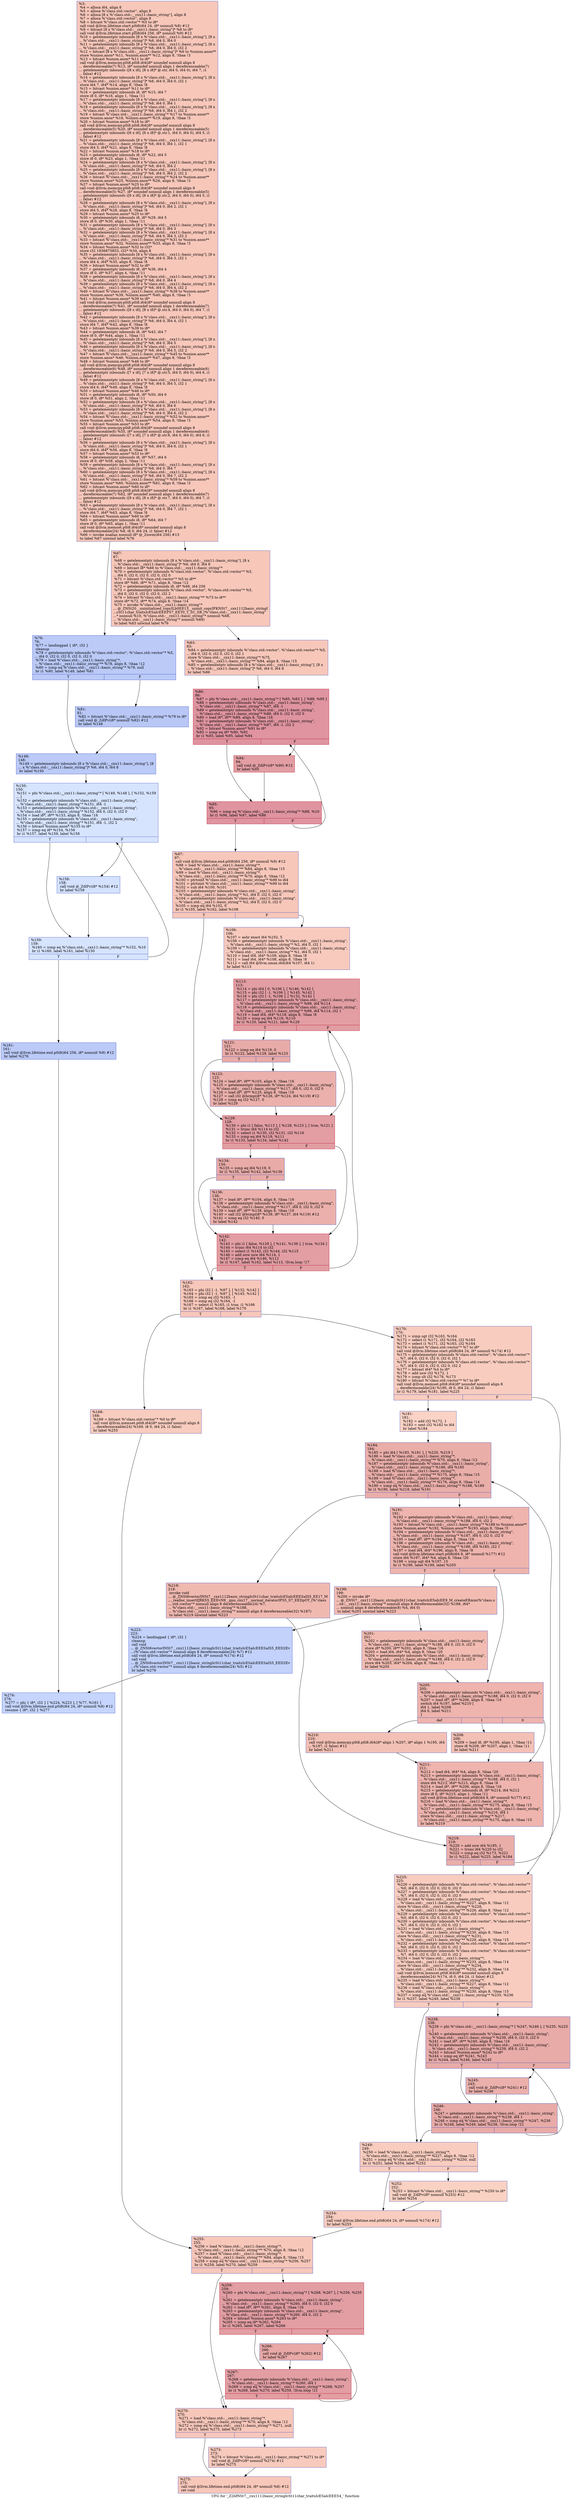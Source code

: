 digraph "CFG for '_Z2bfNSt7__cxx1112basic_stringIcSt11char_traitsIcESaIcEEES4_' function" {
	label="CFG for '_Z2bfNSt7__cxx1112basic_stringIcSt11char_traitsIcESaIcEEES4_' function";

	Node0x55a12f92f590 [shape=record,color="#3d50c3ff", style=filled, fillcolor="#ec7f6370",label="{%3:\l  %4 = alloca i64, align 8\l  %5 = alloca %\"class.std::vector\", align 8\l  %6 = alloca [8 x %\"class.std::__cxx11::basic_string\"], align 8\l  %7 = alloca %\"class.std::vector\", align 8\l  %8 = bitcast %\"class.std::vector\"* %5 to i8*\l  call void @llvm.lifetime.start.p0i8(i64 24, i8* nonnull %8) #12\l  %9 = bitcast [8 x %\"class.std::__cxx11::basic_string\"]* %6 to i8*\l  call void @llvm.lifetime.start.p0i8(i64 256, i8* nonnull %9) #12\l  %10 = getelementptr inbounds [8 x %\"class.std::__cxx11::basic_string\"], [8 x\l... %\"class.std::__cxx11::basic_string\"]* %6, i64 0, i64 0\l  %11 = getelementptr inbounds [8 x %\"class.std::__cxx11::basic_string\"], [8 x\l... %\"class.std::__cxx11::basic_string\"]* %6, i64 0, i64 0, i32 2\l  %12 = bitcast [8 x %\"class.std::__cxx11::basic_string\"]* %6 to %union.anon**\l  store %union.anon* %11, %union.anon** %12, align 8, !tbaa !3\l  %13 = bitcast %union.anon* %11 to i8*\l  call void @llvm.memcpy.p0i8.p0i8.i64(i8* noundef nonnull align 8\l... dereferenceable(7) %13, i8* noundef nonnull align 1 dereferenceable(7)\l... getelementptr inbounds ([8 x i8], [8 x i8]* @.str, i64 0, i64 0), i64 7, i1\l... false) #12\l  %14 = getelementptr inbounds [8 x %\"class.std::__cxx11::basic_string\"], [8 x\l... %\"class.std::__cxx11::basic_string\"]* %6, i64 0, i64 0, i32 1\l  store i64 7, i64* %14, align 8, !tbaa !8\l  %15 = bitcast %union.anon* %11 to i8*\l  %16 = getelementptr inbounds i8, i8* %15, i64 7\l  store i8 0, i8* %16, align 1, !tbaa !11\l  %17 = getelementptr inbounds [8 x %\"class.std::__cxx11::basic_string\"], [8 x\l... %\"class.std::__cxx11::basic_string\"]* %6, i64 0, i64 1\l  %18 = getelementptr inbounds [8 x %\"class.std::__cxx11::basic_string\"], [8 x\l... %\"class.std::__cxx11::basic_string\"]* %6, i64 0, i64 1, i32 2\l  %19 = bitcast %\"class.std::__cxx11::basic_string\"* %17 to %union.anon**\l  store %union.anon* %18, %union.anon** %19, align 8, !tbaa !3\l  %20 = bitcast %union.anon* %18 to i8*\l  call void @llvm.memcpy.p0i8.p0i8.i64(i8* noundef nonnull align 8\l... dereferenceable(5) %20, i8* noundef nonnull align 1 dereferenceable(5)\l... getelementptr inbounds ([6 x i8], [6 x i8]* @.str.1, i64 0, i64 0), i64 5, i1\l... false) #12\l  %21 = getelementptr inbounds [8 x %\"class.std::__cxx11::basic_string\"], [8 x\l... %\"class.std::__cxx11::basic_string\"]* %6, i64 0, i64 1, i32 1\l  store i64 5, i64* %21, align 8, !tbaa !8\l  %22 = bitcast %union.anon* %18 to i8*\l  %23 = getelementptr inbounds i8, i8* %22, i64 5\l  store i8 0, i8* %23, align 1, !tbaa !11\l  %24 = getelementptr inbounds [8 x %\"class.std::__cxx11::basic_string\"], [8 x\l... %\"class.std::__cxx11::basic_string\"]* %6, i64 0, i64 2\l  %25 = getelementptr inbounds [8 x %\"class.std::__cxx11::basic_string\"], [8 x\l... %\"class.std::__cxx11::basic_string\"]* %6, i64 0, i64 2, i32 2\l  %26 = bitcast %\"class.std::__cxx11::basic_string\"* %24 to %union.anon**\l  store %union.anon* %25, %union.anon** %26, align 8, !tbaa !3\l  %27 = bitcast %union.anon* %25 to i8*\l  call void @llvm.memcpy.p0i8.p0i8.i64(i8* noundef nonnull align 8\l... dereferenceable(5) %27, i8* noundef nonnull align 1 dereferenceable(5)\l... getelementptr inbounds ([6 x i8], [6 x i8]* @.str.2, i64 0, i64 0), i64 5, i1\l... false) #12\l  %28 = getelementptr inbounds [8 x %\"class.std::__cxx11::basic_string\"], [8 x\l... %\"class.std::__cxx11::basic_string\"]* %6, i64 0, i64 2, i32 1\l  store i64 5, i64* %28, align 8, !tbaa !8\l  %29 = bitcast %union.anon* %25 to i8*\l  %30 = getelementptr inbounds i8, i8* %29, i64 5\l  store i8 0, i8* %30, align 1, !tbaa !11\l  %31 = getelementptr inbounds [8 x %\"class.std::__cxx11::basic_string\"], [8 x\l... %\"class.std::__cxx11::basic_string\"]* %6, i64 0, i64 3\l  %32 = getelementptr inbounds [8 x %\"class.std::__cxx11::basic_string\"], [8 x\l... %\"class.std::__cxx11::basic_string\"]* %6, i64 0, i64 3, i32 2\l  %33 = bitcast %\"class.std::__cxx11::basic_string\"* %31 to %union.anon**\l  store %union.anon* %32, %union.anon** %33, align 8, !tbaa !3\l  %34 = bitcast %union.anon* %32 to i32*\l  store i32 1936875853, i32* %34, align 8\l  %35 = getelementptr inbounds [8 x %\"class.std::__cxx11::basic_string\"], [8 x\l... %\"class.std::__cxx11::basic_string\"]* %6, i64 0, i64 3, i32 1\l  store i64 4, i64* %35, align 8, !tbaa !8\l  %36 = bitcast %union.anon* %32 to i8*\l  %37 = getelementptr inbounds i8, i8* %36, i64 4\l  store i8 0, i8* %37, align 4, !tbaa !11\l  %38 = getelementptr inbounds [8 x %\"class.std::__cxx11::basic_string\"], [8 x\l... %\"class.std::__cxx11::basic_string\"]* %6, i64 0, i64 4\l  %39 = getelementptr inbounds [8 x %\"class.std::__cxx11::basic_string\"], [8 x\l... %\"class.std::__cxx11::basic_string\"]* %6, i64 0, i64 4, i32 2\l  %40 = bitcast %\"class.std::__cxx11::basic_string\"* %38 to %union.anon**\l  store %union.anon* %39, %union.anon** %40, align 8, !tbaa !3\l  %41 = bitcast %union.anon* %39 to i8*\l  call void @llvm.memcpy.p0i8.p0i8.i64(i8* noundef nonnull align 8\l... dereferenceable(7) %41, i8* noundef nonnull align 1 dereferenceable(7)\l... getelementptr inbounds ([8 x i8], [8 x i8]* @.str.4, i64 0, i64 0), i64 7, i1\l... false) #12\l  %42 = getelementptr inbounds [8 x %\"class.std::__cxx11::basic_string\"], [8 x\l... %\"class.std::__cxx11::basic_string\"]* %6, i64 0, i64 4, i32 1\l  store i64 7, i64* %42, align 8, !tbaa !8\l  %43 = bitcast %union.anon* %39 to i8*\l  %44 = getelementptr inbounds i8, i8* %43, i64 7\l  store i8 0, i8* %44, align 1, !tbaa !11\l  %45 = getelementptr inbounds [8 x %\"class.std::__cxx11::basic_string\"], [8 x\l... %\"class.std::__cxx11::basic_string\"]* %6, i64 0, i64 5\l  %46 = getelementptr inbounds [8 x %\"class.std::__cxx11::basic_string\"], [8 x\l... %\"class.std::__cxx11::basic_string\"]* %6, i64 0, i64 5, i32 2\l  %47 = bitcast %\"class.std::__cxx11::basic_string\"* %45 to %union.anon**\l  store %union.anon* %46, %union.anon** %47, align 8, !tbaa !3\l  %48 = bitcast %union.anon* %46 to i8*\l  call void @llvm.memcpy.p0i8.p0i8.i64(i8* noundef nonnull align 8\l... dereferenceable(6) %48, i8* noundef nonnull align 1 dereferenceable(6)\l... getelementptr inbounds ([7 x i8], [7 x i8]* @.str.5, i64 0, i64 0), i64 6, i1\l... false) #12\l  %49 = getelementptr inbounds [8 x %\"class.std::__cxx11::basic_string\"], [8 x\l... %\"class.std::__cxx11::basic_string\"]* %6, i64 0, i64 5, i32 1\l  store i64 6, i64* %49, align 8, !tbaa !8\l  %50 = bitcast %union.anon* %46 to i8*\l  %51 = getelementptr inbounds i8, i8* %50, i64 6\l  store i8 0, i8* %51, align 2, !tbaa !11\l  %52 = getelementptr inbounds [8 x %\"class.std::__cxx11::basic_string\"], [8 x\l... %\"class.std::__cxx11::basic_string\"]* %6, i64 0, i64 6\l  %53 = getelementptr inbounds [8 x %\"class.std::__cxx11::basic_string\"], [8 x\l... %\"class.std::__cxx11::basic_string\"]* %6, i64 0, i64 6, i32 2\l  %54 = bitcast %\"class.std::__cxx11::basic_string\"* %52 to %union.anon**\l  store %union.anon* %53, %union.anon** %54, align 8, !tbaa !3\l  %55 = bitcast %union.anon* %53 to i8*\l  call void @llvm.memcpy.p0i8.p0i8.i64(i8* noundef nonnull align 8\l... dereferenceable(6) %55, i8* noundef nonnull align 1 dereferenceable(6)\l... getelementptr inbounds ([7 x i8], [7 x i8]* @.str.6, i64 0, i64 0), i64 6, i1\l... false) #12\l  %56 = getelementptr inbounds [8 x %\"class.std::__cxx11::basic_string\"], [8 x\l... %\"class.std::__cxx11::basic_string\"]* %6, i64 0, i64 6, i32 1\l  store i64 6, i64* %56, align 8, !tbaa !8\l  %57 = bitcast %union.anon* %53 to i8*\l  %58 = getelementptr inbounds i8, i8* %57, i64 6\l  store i8 0, i8* %58, align 2, !tbaa !11\l  %59 = getelementptr inbounds [8 x %\"class.std::__cxx11::basic_string\"], [8 x\l... %\"class.std::__cxx11::basic_string\"]* %6, i64 0, i64 7\l  %60 = getelementptr inbounds [8 x %\"class.std::__cxx11::basic_string\"], [8 x\l... %\"class.std::__cxx11::basic_string\"]* %6, i64 0, i64 7, i32 2\l  %61 = bitcast %\"class.std::__cxx11::basic_string\"* %59 to %union.anon**\l  store %union.anon* %60, %union.anon** %61, align 8, !tbaa !3\l  %62 = bitcast %union.anon* %60 to i8*\l  call void @llvm.memcpy.p0i8.p0i8.i64(i8* noundef nonnull align 8\l... dereferenceable(7) %62, i8* noundef nonnull align 1 dereferenceable(7)\l... getelementptr inbounds ([8 x i8], [8 x i8]* @.str.7, i64 0, i64 0), i64 7, i1\l... false) #12\l  %63 = getelementptr inbounds [8 x %\"class.std::__cxx11::basic_string\"], [8 x\l... %\"class.std::__cxx11::basic_string\"]* %6, i64 0, i64 7, i32 1\l  store i64 7, i64* %63, align 8, !tbaa !8\l  %64 = bitcast %union.anon* %60 to i8*\l  %65 = getelementptr inbounds i8, i8* %64, i64 7\l  store i8 0, i8* %65, align 1, !tbaa !11\l  call void @llvm.memset.p0i8.i64(i8* noundef nonnull align 8\l... dereferenceable(24) %8, i8 0, i64 24, i1 false) #12\l  %66 = invoke noalias nonnull i8* @_Znwm(i64 256) #13\l          to label %67 unwind label %76\l}"];
	Node0x55a12f92f590 -> Node0x55a12f937770;
	Node0x55a12f92f590 -> Node0x55a12f937800;
	Node0x55a12f937770 [shape=record,color="#3d50c3ff", style=filled, fillcolor="#ec7f6370",label="{%67:\l67:                                               \l  %68 = getelementptr inbounds [8 x %\"class.std::__cxx11::basic_string\"], [8 x\l... %\"class.std::__cxx11::basic_string\"]* %6, i64 0, i64 8\l  %69 = bitcast i8* %66 to %\"class.std::__cxx11::basic_string\"*\l  %70 = getelementptr inbounds %\"class.std::vector\", %\"class.std::vector\"* %5,\l... i64 0, i32 0, i32 0, i32 0, i32 0\l  %71 = bitcast %\"class.std::vector\"* %5 to i8**\l  store i8* %66, i8** %71, align 8, !tbaa !12\l  %72 = getelementptr inbounds i8, i8* %66, i64 256\l  %73 = getelementptr inbounds %\"class.std::vector\", %\"class.std::vector\"* %5,\l... i64 0, i32 0, i32 0, i32 0, i32 2\l  %74 = bitcast %\"class.std::__cxx11::basic_string\"** %73 to i8**\l  store i8* %72, i8** %74, align 8, !tbaa !14\l  %75 = invoke %\"class.std::__cxx11::basic_string\"*\l... @_ZNSt20__uninitialized_copyILb0EE13__uninit_copyIPKNSt7__cxx1112basic_stringI\l...cSt11char_traitsIcESaIcEEEPS7_EET0_T_SC_SB_(%\"class.std::__cxx11::basic_string\"\l...* nonnull %10, %\"class.std::__cxx11::basic_string\"* nonnull %68,\l... %\"class.std::__cxx11::basic_string\"* nonnull %69)\l          to label %83 unwind label %76\l}"];
	Node0x55a12f937770 -> Node0x55a12f938400;
	Node0x55a12f937770 -> Node0x55a12f937800;
	Node0x55a12f937800 [shape=record,color="#3d50c3ff", style=filled, fillcolor="#6687ed70",label="{%76:\l76:                                               \l  %77 = landingpad \{ i8*, i32 \}\l          cleanup\l  %78 = getelementptr inbounds %\"class.std::vector\", %\"class.std::vector\"* %5,\l... i64 0, i32 0, i32 0, i32 0, i32 0\l  %79 = load %\"class.std::__cxx11::basic_string\"*,\l... %\"class.std::__cxx11::basic_string\"** %78, align 8, !tbaa !12\l  %80 = icmp eq %\"class.std::__cxx11::basic_string\"* %79, null\l  br i1 %80, label %148, label %81\l|{<s0>T|<s1>F}}"];
	Node0x55a12f937800:s0 -> Node0x55a12f938fe0;
	Node0x55a12f937800:s1 -> Node0x55a12f939030;
	Node0x55a12f939030 [shape=record,color="#3d50c3ff", style=filled, fillcolor="#5f7fe870",label="{%81:\l81:                                               \l  %82 = bitcast %\"class.std::__cxx11::basic_string\"* %79 to i8*\l  call void @_ZdlPv(i8* nonnull %82) #12\l  br label %148\l}"];
	Node0x55a12f939030 -> Node0x55a12f938fe0;
	Node0x55a12f938400 [shape=record,color="#3d50c3ff", style=filled, fillcolor="#ec7f6370",label="{%83:\l83:                                               \l  %84 = getelementptr inbounds %\"class.std::vector\", %\"class.std::vector\"* %5,\l... i64 0, i32 0, i32 0, i32 0, i32 1\l  store %\"class.std::__cxx11::basic_string\"* %75,\l... %\"class.std::__cxx11::basic_string\"** %84, align 8, !tbaa !15\l  %85 = getelementptr inbounds [8 x %\"class.std::__cxx11::basic_string\"], [8 x\l... %\"class.std::__cxx11::basic_string\"]* %6, i64 0, i64 8\l  br label %86\l}"];
	Node0x55a12f938400 -> Node0x55a12f939790;
	Node0x55a12f939790 [shape=record,color="#b70d28ff", style=filled, fillcolor="#b70d2870",label="{%86:\l86:                                               \l  %87 = phi %\"class.std::__cxx11::basic_string\"* [ %85, %83 ], [ %88, %95 ]\l  %88 = getelementptr inbounds %\"class.std::__cxx11::basic_string\",\l... %\"class.std::__cxx11::basic_string\"* %87, i64 -1\l  %89 = getelementptr inbounds %\"class.std::__cxx11::basic_string\",\l... %\"class.std::__cxx11::basic_string\"* %88, i64 0, i32 0, i32 0\l  %90 = load i8*, i8** %89, align 8, !tbaa !16\l  %91 = getelementptr inbounds %\"class.std::__cxx11::basic_string\",\l... %\"class.std::__cxx11::basic_string\"* %87, i64 -1, i32 2\l  %92 = bitcast %union.anon* %91 to i8*\l  %93 = icmp eq i8* %90, %92\l  br i1 %93, label %95, label %94\l|{<s0>T|<s1>F}}"];
	Node0x55a12f939790:s0 -> Node0x55a12f9398c0;
	Node0x55a12f939790:s1 -> Node0x55a12f939ec0;
	Node0x55a12f939ec0 [shape=record,color="#b70d28ff", style=filled, fillcolor="#be242e70",label="{%94:\l94:                                               \l  call void @_ZdlPv(i8* %90) #12\l  br label %95\l}"];
	Node0x55a12f939ec0 -> Node0x55a12f9398c0;
	Node0x55a12f9398c0 [shape=record,color="#b70d28ff", style=filled, fillcolor="#b70d2870",label="{%95:\l95:                                               \l  %96 = icmp eq %\"class.std::__cxx11::basic_string\"* %88, %10\l  br i1 %96, label %97, label %86\l|{<s0>T|<s1>F}}"];
	Node0x55a12f9398c0:s0 -> Node0x55a12f93a230;
	Node0x55a12f9398c0:s1 -> Node0x55a12f939790;
	Node0x55a12f93a230 [shape=record,color="#3d50c3ff", style=filled, fillcolor="#ec7f6370",label="{%97:\l97:                                               \l  call void @llvm.lifetime.end.p0i8(i64 256, i8* nonnull %9) #12\l  %98 = load %\"class.std::__cxx11::basic_string\"*,\l... %\"class.std::__cxx11::basic_string\"** %84, align 8, !tbaa !15\l  %99 = load %\"class.std::__cxx11::basic_string\"*,\l... %\"class.std::__cxx11::basic_string\"** %70, align 8, !tbaa !12\l  %100 = ptrtoint %\"class.std::__cxx11::basic_string\"* %98 to i64\l  %101 = ptrtoint %\"class.std::__cxx11::basic_string\"* %99 to i64\l  %102 = sub i64 %100, %101\l  %103 = getelementptr inbounds %\"class.std::__cxx11::basic_string\",\l... %\"class.std::__cxx11::basic_string\"* %1, i64 0, i32 0, i32 0\l  %104 = getelementptr inbounds %\"class.std::__cxx11::basic_string\",\l... %\"class.std::__cxx11::basic_string\"* %2, i64 0, i32 0, i32 0\l  %105 = icmp eq i64 %102, 0\l  br i1 %105, label %162, label %106\l|{<s0>T|<s1>F}}"];
	Node0x55a12f93a230:s0 -> Node0x55a12f93b050;
	Node0x55a12f93a230:s1 -> Node0x55a12f93b0a0;
	Node0x55a12f93b0a0 [shape=record,color="#3d50c3ff", style=filled, fillcolor="#ef886b70",label="{%106:\l106:                                              \l  %107 = ashr exact i64 %102, 5\l  %108 = getelementptr inbounds %\"class.std::__cxx11::basic_string\",\l... %\"class.std::__cxx11::basic_string\"* %2, i64 0, i32 1\l  %109 = getelementptr inbounds %\"class.std::__cxx11::basic_string\",\l... %\"class.std::__cxx11::basic_string\"* %1, i64 0, i32 1\l  %110 = load i64, i64* %109, align 8, !tbaa !8\l  %111 = load i64, i64* %108, align 8, !tbaa !8\l  %112 = call i64 @llvm.umax.i64(i64 %107, i64 1)\l  br label %113\l}"];
	Node0x55a12f93b0a0 -> Node0x55a12f93b6b0;
	Node0x55a12f93b6b0 [shape=record,color="#b70d28ff", style=filled, fillcolor="#be242e70",label="{%113:\l113:                                              \l  %114 = phi i64 [ 0, %106 ], [ %146, %142 ]\l  %115 = phi i32 [ -1, %106 ], [ %145, %142 ]\l  %116 = phi i32 [ -1, %106 ], [ %132, %142 ]\l  %117 = getelementptr inbounds %\"class.std::__cxx11::basic_string\",\l... %\"class.std::__cxx11::basic_string\"* %99, i64 %114\l  %118 = getelementptr inbounds %\"class.std::__cxx11::basic_string\",\l... %\"class.std::__cxx11::basic_string\"* %99, i64 %114, i32 1\l  %119 = load i64, i64* %118, align 8, !tbaa !8\l  %120 = icmp eq i64 %119, %110\l  br i1 %120, label %121, label %129\l|{<s0>T|<s1>F}}"];
	Node0x55a12f93b6b0:s0 -> Node0x55a12f93bdb0;
	Node0x55a12f93b6b0:s1 -> Node0x55a12f93be40;
	Node0x55a12f93bdb0 [shape=record,color="#3d50c3ff", style=filled, fillcolor="#cc403a70",label="{%121:\l121:                                              \l  %122 = icmp eq i64 %119, 0\l  br i1 %122, label %129, label %123\l|{<s0>T|<s1>F}}"];
	Node0x55a12f93bdb0:s0 -> Node0x55a12f93be40;
	Node0x55a12f93bdb0:s1 -> Node0x55a12f93c010;
	Node0x55a12f93c010 [shape=record,color="#3d50c3ff", style=filled, fillcolor="#d24b4070",label="{%123:\l123:                                              \l  %124 = load i8*, i8** %103, align 8, !tbaa !16\l  %125 = getelementptr inbounds %\"class.std::__cxx11::basic_string\",\l... %\"class.std::__cxx11::basic_string\"* %117, i64 0, i32 0, i32 0\l  %126 = load i8*, i8** %125, align 8, !tbaa !16\l  %127 = call i32 @bcmp(i8* %126, i8* %124, i64 %119) #12\l  %128 = icmp eq i32 %127, 0\l  br label %129\l}"];
	Node0x55a12f93c010 -> Node0x55a12f93be40;
	Node0x55a12f93be40 [shape=record,color="#b70d28ff", style=filled, fillcolor="#be242e70",label="{%129:\l129:                                              \l  %130 = phi i1 [ false, %113 ], [ %128, %123 ], [ true, %121 ]\l  %131 = trunc i64 %114 to i32\l  %132 = select i1 %130, i32 %131, i32 %116\l  %133 = icmp eq i64 %119, %111\l  br i1 %133, label %134, label %142\l|{<s0>T|<s1>F}}"];
	Node0x55a12f93be40:s0 -> Node0x55a12f93d710;
	Node0x55a12f93be40:s1 -> Node0x55a12f93b7a0;
	Node0x55a12f93d710 [shape=record,color="#3d50c3ff", style=filled, fillcolor="#cc403a70",label="{%134:\l134:                                              \l  %135 = icmp eq i64 %119, 0\l  br i1 %135, label %142, label %136\l|{<s0>T|<s1>F}}"];
	Node0x55a12f93d710:s0 -> Node0x55a12f93b7a0;
	Node0x55a12f93d710:s1 -> Node0x55a12f93d8a0;
	Node0x55a12f93d8a0 [shape=record,color="#3d50c3ff", style=filled, fillcolor="#d24b4070",label="{%136:\l136:                                              \l  %137 = load i8*, i8** %104, align 8, !tbaa !16\l  %138 = getelementptr inbounds %\"class.std::__cxx11::basic_string\",\l... %\"class.std::__cxx11::basic_string\"* %117, i64 0, i32 0, i32 0\l  %139 = load i8*, i8** %138, align 8, !tbaa !16\l  %140 = call i32 @bcmp(i8* %139, i8* %137, i64 %119) #12\l  %141 = icmp eq i32 %140, 0\l  br label %142\l}"];
	Node0x55a12f93d8a0 -> Node0x55a12f93b7a0;
	Node0x55a12f93b7a0 [shape=record,color="#b70d28ff", style=filled, fillcolor="#be242e70",label="{%142:\l142:                                              \l  %143 = phi i1 [ false, %129 ], [ %141, %136 ], [ true, %134 ]\l  %144 = trunc i64 %114 to i32\l  %145 = select i1 %143, i32 %144, i32 %115\l  %146 = add nuw nsw i64 %114, 1\l  %147 = icmp eq i64 %146, %112\l  br i1 %147, label %162, label %113, !llvm.loop !17\l|{<s0>T|<s1>F}}"];
	Node0x55a12f93b7a0:s0 -> Node0x55a12f93b050;
	Node0x55a12f93b7a0:s1 -> Node0x55a12f93b6b0;
	Node0x55a12f938fe0 [shape=record,color="#3d50c3ff", style=filled, fillcolor="#6687ed70",label="{%148:\l148:                                              \l  %149 = getelementptr inbounds [8 x %\"class.std::__cxx11::basic_string\"], [8\l... x %\"class.std::__cxx11::basic_string\"]* %6, i64 0, i64 8\l  br label %150\l}"];
	Node0x55a12f938fe0 -> Node0x55a12f93e2b0;
	Node0x55a12f93e2b0 [shape=record,color="#3d50c3ff", style=filled, fillcolor="#a5c3fe70",label="{%150:\l150:                                              \l  %151 = phi %\"class.std::__cxx11::basic_string\"* [ %149, %148 ], [ %152, %159\l... ]\l  %152 = getelementptr inbounds %\"class.std::__cxx11::basic_string\",\l... %\"class.std::__cxx11::basic_string\"* %151, i64 -1\l  %153 = getelementptr inbounds %\"class.std::__cxx11::basic_string\",\l... %\"class.std::__cxx11::basic_string\"* %152, i64 0, i32 0, i32 0\l  %154 = load i8*, i8** %153, align 8, !tbaa !16\l  %155 = getelementptr inbounds %\"class.std::__cxx11::basic_string\",\l... %\"class.std::__cxx11::basic_string\"* %151, i64 -1, i32 2\l  %156 = bitcast %union.anon* %155 to i8*\l  %157 = icmp eq i8* %154, %156\l  br i1 %157, label %159, label %158\l|{<s0>T|<s1>F}}"];
	Node0x55a12f93e2b0:s0 -> Node0x55a12f93e370;
	Node0x55a12f93e2b0:s1 -> Node0x55a12f93e820;
	Node0x55a12f93e820 [shape=record,color="#3d50c3ff", style=filled, fillcolor="#9ebeff70",label="{%158:\l158:                                              \l  call void @_ZdlPv(i8* %154) #12\l  br label %159\l}"];
	Node0x55a12f93e820 -> Node0x55a12f93e370;
	Node0x55a12f93e370 [shape=record,color="#3d50c3ff", style=filled, fillcolor="#a5c3fe70",label="{%159:\l159:                                              \l  %160 = icmp eq %\"class.std::__cxx11::basic_string\"* %152, %10\l  br i1 %160, label %161, label %150\l|{<s0>T|<s1>F}}"];
	Node0x55a12f93e370:s0 -> Node0x55a12f93eb30;
	Node0x55a12f93e370:s1 -> Node0x55a12f93e2b0;
	Node0x55a12f93eb30 [shape=record,color="#3d50c3ff", style=filled, fillcolor="#6687ed70",label="{%161:\l161:                                              \l  call void @llvm.lifetime.end.p0i8(i64 256, i8* nonnull %9) #12\l  br label %276\l}"];
	Node0x55a12f93eb30 -> Node0x55a12f93ed80;
	Node0x55a12f93b050 [shape=record,color="#3d50c3ff", style=filled, fillcolor="#ec7f6370",label="{%162:\l162:                                              \l  %163 = phi i32 [ -1, %97 ], [ %132, %142 ]\l  %164 = phi i32 [ -1, %97 ], [ %145, %142 ]\l  %165 = icmp eq i32 %163, -1\l  %166 = icmp eq i32 %164, -1\l  %167 = select i1 %165, i1 true, i1 %166\l  br i1 %167, label %168, label %170\l|{<s0>T|<s1>F}}"];
	Node0x55a12f93b050:s0 -> Node0x55a12f93f170;
	Node0x55a12f93b050:s1 -> Node0x55a12f93f1c0;
	Node0x55a12f93f170 [shape=record,color="#3d50c3ff", style=filled, fillcolor="#f08b6e70",label="{%168:\l168:                                              \l  %169 = bitcast %\"class.std::vector\"* %0 to i8*\l  call void @llvm.memset.p0i8.i64(i8* noundef nonnull align 8\l... dereferenceable(24) %169, i8 0, i64 24, i1 false)\l  br label %255\l}"];
	Node0x55a12f93f170 -> Node0x55a12f93f480;
	Node0x55a12f93f1c0 [shape=record,color="#3d50c3ff", style=filled, fillcolor="#f08b6e70",label="{%170:\l170:                                              \l  %171 = icmp sgt i32 %163, %164\l  %172 = select i1 %171, i32 %164, i32 %163\l  %173 = select i1 %171, i32 %163, i32 %164\l  %174 = bitcast %\"class.std::vector\"* %7 to i8*\l  call void @llvm.lifetime.start.p0i8(i64 24, i8* nonnull %174) #12\l  %175 = getelementptr inbounds %\"class.std::vector\", %\"class.std::vector\"*\l... %7, i64 0, i32 0, i32 0, i32 0, i32 1\l  %176 = getelementptr inbounds %\"class.std::vector\", %\"class.std::vector\"*\l... %7, i64 0, i32 0, i32 0, i32 0, i32 2\l  %177 = bitcast i64* %4 to i8*\l  %178 = add nsw i32 %172, 1\l  %179 = icmp slt i32 %178, %173\l  %180 = bitcast %\"class.std::vector\"* %7 to i8*\l  call void @llvm.memset.p0i8.i64(i8* noundef nonnull align 8\l... dereferenceable(24) %180, i8 0, i64 24, i1 false)\l  br i1 %179, label %181, label %225\l|{<s0>T|<s1>F}}"];
	Node0x55a12f93f1c0:s0 -> Node0x55a12f93fe60;
	Node0x55a12f93f1c0:s1 -> Node0x55a12f93feb0;
	Node0x55a12f93fe60 [shape=record,color="#3d50c3ff", style=filled, fillcolor="#f59c7d70",label="{%181:\l181:                                              \l  %182 = add i32 %172, 1\l  %183 = sext i32 %182 to i64\l  br label %184\l}"];
	Node0x55a12f93fe60 -> Node0x55a12f9400b0;
	Node0x55a12f9400b0 [shape=record,color="#3d50c3ff", style=filled, fillcolor="#d0473d70",label="{%184:\l184:                                              \l  %185 = phi i64 [ %183, %181 ], [ %220, %219 ]\l  %186 = load %\"class.std::__cxx11::basic_string\"*,\l... %\"class.std::__cxx11::basic_string\"** %70, align 8, !tbaa !12\l  %187 = getelementptr inbounds %\"class.std::__cxx11::basic_string\",\l... %\"class.std::__cxx11::basic_string\"* %186, i64 %185\l  %188 = load %\"class.std::__cxx11::basic_string\"*,\l... %\"class.std::__cxx11::basic_string\"** %175, align 8, !tbaa !15\l  %189 = load %\"class.std::__cxx11::basic_string\"*,\l... %\"class.std::__cxx11::basic_string\"** %176, align 8, !tbaa !14\l  %190 = icmp eq %\"class.std::__cxx11::basic_string\"* %188, %189\l  br i1 %190, label %218, label %191\l|{<s0>T|<s1>F}}"];
	Node0x55a12f9400b0:s0 -> Node0x55a12f940b00;
	Node0x55a12f9400b0:s1 -> Node0x55a12f940b50;
	Node0x55a12f940b50 [shape=record,color="#3d50c3ff", style=filled, fillcolor="#d8564670",label="{%191:\l191:                                              \l  %192 = getelementptr inbounds %\"class.std::__cxx11::basic_string\",\l... %\"class.std::__cxx11::basic_string\"* %188, i64 0, i32 2\l  %193 = bitcast %\"class.std::__cxx11::basic_string\"* %188 to %union.anon**\l  store %union.anon* %192, %union.anon** %193, align 8, !tbaa !3\l  %194 = getelementptr inbounds %\"class.std::__cxx11::basic_string\",\l... %\"class.std::__cxx11::basic_string\"* %187, i64 0, i32 0, i32 0\l  %195 = load i8*, i8** %194, align 8, !tbaa !16\l  %196 = getelementptr inbounds %\"class.std::__cxx11::basic_string\",\l... %\"class.std::__cxx11::basic_string\"* %186, i64 %185, i32 1\l  %197 = load i64, i64* %196, align 8, !tbaa !8\l  call void @llvm.lifetime.start.p0i8(i64 8, i8* nonnull %177) #12\l  store i64 %197, i64* %4, align 8, !tbaa !20\l  %198 = icmp ugt i64 %197, 15\l  br i1 %198, label %199, label %205\l|{<s0>T|<s1>F}}"];
	Node0x55a12f940b50:s0 -> Node0x55a12f9413e0;
	Node0x55a12f940b50:s1 -> Node0x55a12f941470;
	Node0x55a12f9413e0 [shape=record,color="#3d50c3ff", style=filled, fillcolor="#e1675170",label="{%199:\l199:                                              \l  %200 = invoke i8*\l... @_ZNSt7__cxx1112basic_stringIcSt11char_traitsIcESaIcEE9_M_createERmm(%\"class.s\l...td::__cxx11::basic_string\"* nonnull align 8 dereferenceable(32) %188, i64*\l... nonnull align 8 dereferenceable(8) %4, i64 0)\l          to label %201 unwind label %223\l}"];
	Node0x55a12f9413e0 -> Node0x55a12f9416a0;
	Node0x55a12f9413e0 -> Node0x55a12f9416f0;
	Node0x55a12f9416a0 [shape=record,color="#3d50c3ff", style=filled, fillcolor="#e1675170",label="{%201:\l201:                                              \l  %202 = getelementptr inbounds %\"class.std::__cxx11::basic_string\",\l... %\"class.std::__cxx11::basic_string\"* %188, i64 0, i32 0, i32 0\l  store i8* %200, i8** %202, align 8, !tbaa !16\l  %203 = load i64, i64* %4, align 8, !tbaa !20\l  %204 = getelementptr inbounds %\"class.std::__cxx11::basic_string\",\l... %\"class.std::__cxx11::basic_string\"* %188, i64 0, i32 2, i32 0\l  store i64 %203, i64* %204, align 8, !tbaa !11\l  br label %205\l}"];
	Node0x55a12f9416a0 -> Node0x55a12f941470;
	Node0x55a12f941470 [shape=record,color="#3d50c3ff", style=filled, fillcolor="#d8564670",label="{%205:\l205:                                              \l  %206 = getelementptr inbounds %\"class.std::__cxx11::basic_string\",\l... %\"class.std::__cxx11::basic_string\"* %188, i64 0, i32 0, i32 0\l  %207 = load i8*, i8** %206, align 8, !tbaa !16\l  switch i64 %197, label %210 [\l    i64 1, label %208\l    i64 0, label %211\l  ]\l|{<s0>def|<s1>1|<s2>0}}"];
	Node0x55a12f941470:s0 -> Node0x55a12f9415b0;
	Node0x55a12f941470:s1 -> Node0x55a12f931ab0;
	Node0x55a12f941470:s2 -> Node0x55a12f942fd0;
	Node0x55a12f931ab0 [shape=record,color="#3d50c3ff", style=filled, fillcolor="#e5705870",label="{%208:\l208:                                              \l  %209 = load i8, i8* %195, align 1, !tbaa !11\l  store i8 %209, i8* %207, align 1, !tbaa !11\l  br label %211\l}"];
	Node0x55a12f931ab0 -> Node0x55a12f942fd0;
	Node0x55a12f9415b0 [shape=record,color="#3d50c3ff", style=filled, fillcolor="#e5705870",label="{%210:\l210:                                              \l  call void @llvm.memcpy.p0i8.p0i8.i64(i8* align 1 %207, i8* align 1 %195, i64\l... %197, i1 false) #12\l  br label %211\l}"];
	Node0x55a12f9415b0 -> Node0x55a12f942fd0;
	Node0x55a12f942fd0 [shape=record,color="#3d50c3ff", style=filled, fillcolor="#d8564670",label="{%211:\l211:                                              \l  %212 = load i64, i64* %4, align 8, !tbaa !20\l  %213 = getelementptr inbounds %\"class.std::__cxx11::basic_string\",\l... %\"class.std::__cxx11::basic_string\"* %188, i64 0, i32 1\l  store i64 %212, i64* %213, align 8, !tbaa !8\l  %214 = load i8*, i8** %206, align 8, !tbaa !16\l  %215 = getelementptr inbounds i8, i8* %214, i64 %212\l  store i8 0, i8* %215, align 1, !tbaa !11\l  call void @llvm.lifetime.end.p0i8(i64 8, i8* nonnull %177) #12\l  %216 = load %\"class.std::__cxx11::basic_string\"*,\l... %\"class.std::__cxx11::basic_string\"** %175, align 8, !tbaa !15\l  %217 = getelementptr inbounds %\"class.std::__cxx11::basic_string\",\l... %\"class.std::__cxx11::basic_string\"* %216, i64 1\l  store %\"class.std::__cxx11::basic_string\"* %217,\l... %\"class.std::__cxx11::basic_string\"** %175, align 8, !tbaa !15\l  br label %219\l}"];
	Node0x55a12f942fd0 -> Node0x55a12f940170;
	Node0x55a12f940b00 [shape=record,color="#3d50c3ff", style=filled, fillcolor="#de614d70",label="{%218:\l218:                                              \l  invoke void\l... @_ZNSt6vectorINSt7__cxx1112basic_stringIcSt11char_traitsIcESaIcEEESaIS5_EE17_M\l..._realloc_insertIJRKS5_EEEvN9__gnu_cxx17__normal_iteratorIPS5_S7_EEDpOT_(%\"class\l....std::vector\"* nonnull align 8 dereferenceable(24) %7,\l... %\"class.std::__cxx11::basic_string\"* %188,\l... %\"class.std::__cxx11::basic_string\"* nonnull align 8 dereferenceable(32) %187)\l          to label %219 unwind label %223\l}"];
	Node0x55a12f940b00 -> Node0x55a12f940170;
	Node0x55a12f940b00 -> Node0x55a12f9416f0;
	Node0x55a12f940170 [shape=record,color="#3d50c3ff", style=filled, fillcolor="#d0473d70",label="{%219:\l219:                                              \l  %220 = add nsw i64 %185, 1\l  %221 = trunc i64 %220 to i32\l  %222 = icmp eq i32 %173, %221\l  br i1 %222, label %225, label %184\l|{<s0>T|<s1>F}}"];
	Node0x55a12f940170:s0 -> Node0x55a12f93feb0;
	Node0x55a12f940170:s1 -> Node0x55a12f9400b0;
	Node0x55a12f9416f0 [shape=record,color="#3d50c3ff", style=filled, fillcolor="#779af770",label="{%223:\l223:                                              \l  %224 = landingpad \{ i8*, i32 \}\l          cleanup\l  call void\l... @_ZNSt6vectorINSt7__cxx1112basic_stringIcSt11char_traitsIcESaIcEEESaIS5_EED2Ev\l...(%\"class.std::vector\"* nonnull align 8 dereferenceable(24) %7) #12\l  call void @llvm.lifetime.end.p0i8(i64 24, i8* nonnull %174) #12\l  call void\l... @_ZNSt6vectorINSt7__cxx1112basic_stringIcSt11char_traitsIcESaIcEEESaIS5_EED2Ev\l...(%\"class.std::vector\"* nonnull align 8 dereferenceable(24) %5) #12\l  br label %276\l}"];
	Node0x55a12f9416f0 -> Node0x55a12f93ed80;
	Node0x55a12f93feb0 [shape=record,color="#3d50c3ff", style=filled, fillcolor="#f08b6e70",label="{%225:\l225:                                              \l  %226 = getelementptr inbounds %\"class.std::vector\", %\"class.std::vector\"*\l... %0, i64 0, i32 0, i32 0, i32 0, i32 0\l  %227 = getelementptr inbounds %\"class.std::vector\", %\"class.std::vector\"*\l... %7, i64 0, i32 0, i32 0, i32 0, i32 0\l  %228 = load %\"class.std::__cxx11::basic_string\"*,\l... %\"class.std::__cxx11::basic_string\"** %227, align 8, !tbaa !12\l  store %\"class.std::__cxx11::basic_string\"* %228,\l... %\"class.std::__cxx11::basic_string\"** %226, align 8, !tbaa !12\l  %229 = getelementptr inbounds %\"class.std::vector\", %\"class.std::vector\"*\l... %0, i64 0, i32 0, i32 0, i32 0, i32 1\l  %230 = getelementptr inbounds %\"class.std::vector\", %\"class.std::vector\"*\l... %7, i64 0, i32 0, i32 0, i32 0, i32 1\l  %231 = load %\"class.std::__cxx11::basic_string\"*,\l... %\"class.std::__cxx11::basic_string\"** %230, align 8, !tbaa !15\l  store %\"class.std::__cxx11::basic_string\"* %231,\l... %\"class.std::__cxx11::basic_string\"** %229, align 8, !tbaa !15\l  %232 = getelementptr inbounds %\"class.std::vector\", %\"class.std::vector\"*\l... %0, i64 0, i32 0, i32 0, i32 0, i32 2\l  %233 = getelementptr inbounds %\"class.std::vector\", %\"class.std::vector\"*\l... %7, i64 0, i32 0, i32 0, i32 0, i32 2\l  %234 = load %\"class.std::__cxx11::basic_string\"*,\l... %\"class.std::__cxx11::basic_string\"** %233, align 8, !tbaa !14\l  store %\"class.std::__cxx11::basic_string\"* %234,\l... %\"class.std::__cxx11::basic_string\"** %232, align 8, !tbaa !14\l  call void @llvm.memset.p0i8.i64(i8* noundef nonnull align 8\l... dereferenceable(24) %174, i8 0, i64 24, i1 false) #12\l  %235 = load %\"class.std::__cxx11::basic_string\"*,\l... %\"class.std::__cxx11::basic_string\"** %227, align 8, !tbaa !12\l  %236 = load %\"class.std::__cxx11::basic_string\"*,\l... %\"class.std::__cxx11::basic_string\"** %230, align 8, !tbaa !15\l  %237 = icmp eq %\"class.std::__cxx11::basic_string\"* %235, %236\l  br i1 %237, label %249, label %238\l|{<s0>T|<s1>F}}"];
	Node0x55a12f93feb0:s0 -> Node0x55a12f945470;
	Node0x55a12f93feb0:s1 -> Node0x55a12f9454c0;
	Node0x55a12f9454c0 [shape=record,color="#3d50c3ff", style=filled, fillcolor="#cc403a70",label="{%238:\l238:                                              \l  %239 = phi %\"class.std::__cxx11::basic_string\"* [ %247, %246 ], [ %235, %225\l... ]\l  %240 = getelementptr inbounds %\"class.std::__cxx11::basic_string\",\l... %\"class.std::__cxx11::basic_string\"* %239, i64 0, i32 0, i32 0\l  %241 = load i8*, i8** %240, align 8, !tbaa !16\l  %242 = getelementptr inbounds %\"class.std::__cxx11::basic_string\",\l... %\"class.std::__cxx11::basic_string\"* %239, i64 0, i32 2\l  %243 = bitcast %union.anon* %242 to i8*\l  %244 = icmp eq i8* %241, %243\l  br i1 %244, label %246, label %245\l|{<s0>T|<s1>F}}"];
	Node0x55a12f9454c0:s0 -> Node0x55a12f9455c0;
	Node0x55a12f9454c0:s1 -> Node0x55a12f945970;
	Node0x55a12f945970 [shape=record,color="#3d50c3ff", style=filled, fillcolor="#d24b4070",label="{%245:\l245:                                              \l  call void @_ZdlPv(i8* %241) #12\l  br label %246\l}"];
	Node0x55a12f945970 -> Node0x55a12f9455c0;
	Node0x55a12f9455c0 [shape=record,color="#3d50c3ff", style=filled, fillcolor="#cc403a70",label="{%246:\l246:                                              \l  %247 = getelementptr inbounds %\"class.std::__cxx11::basic_string\",\l... %\"class.std::__cxx11::basic_string\"* %239, i64 1\l  %248 = icmp eq %\"class.std::__cxx11::basic_string\"* %247, %236\l  br i1 %248, label %249, label %238, !llvm.loop !21\l|{<s0>T|<s1>F}}"];
	Node0x55a12f9455c0:s0 -> Node0x55a12f945470;
	Node0x55a12f9455c0:s1 -> Node0x55a12f9454c0;
	Node0x55a12f945470 [shape=record,color="#3d50c3ff", style=filled, fillcolor="#f08b6e70",label="{%249:\l249:                                              \l  %250 = load %\"class.std::__cxx11::basic_string\"*,\l... %\"class.std::__cxx11::basic_string\"** %227, align 8, !tbaa !12\l  %251 = icmp eq %\"class.std::__cxx11::basic_string\"* %250, null\l  br i1 %251, label %254, label %252\l|{<s0>T|<s1>F}}"];
	Node0x55a12f945470:s0 -> Node0x55a12f945f30;
	Node0x55a12f945470:s1 -> Node0x55a12f945f80;
	Node0x55a12f945f80 [shape=record,color="#3d50c3ff", style=filled, fillcolor="#f4987a70",label="{%252:\l252:                                              \l  %253 = bitcast %\"class.std::__cxx11::basic_string\"* %250 to i8*\l  call void @_ZdlPv(i8* nonnull %253) #12\l  br label %254\l}"];
	Node0x55a12f945f80 -> Node0x55a12f945f30;
	Node0x55a12f945f30 [shape=record,color="#3d50c3ff", style=filled, fillcolor="#f08b6e70",label="{%254:\l254:                                              \l  call void @llvm.lifetime.end.p0i8(i64 24, i8* nonnull %174) #12\l  br label %255\l}"];
	Node0x55a12f945f30 -> Node0x55a12f93f480;
	Node0x55a12f93f480 [shape=record,color="#3d50c3ff", style=filled, fillcolor="#ec7f6370",label="{%255:\l255:                                              \l  %256 = load %\"class.std::__cxx11::basic_string\"*,\l... %\"class.std::__cxx11::basic_string\"** %70, align 8, !tbaa !12\l  %257 = load %\"class.std::__cxx11::basic_string\"*,\l... %\"class.std::__cxx11::basic_string\"** %84, align 8, !tbaa !15\l  %258 = icmp eq %\"class.std::__cxx11::basic_string\"* %256, %257\l  br i1 %258, label %270, label %259\l|{<s0>T|<s1>F}}"];
	Node0x55a12f93f480:s0 -> Node0x55a12f93cce0;
	Node0x55a12f93f480:s1 -> Node0x55a12f93cd30;
	Node0x55a12f93cd30 [shape=record,color="#b70d28ff", style=filled, fillcolor="#be242e70",label="{%259:\l259:                                              \l  %260 = phi %\"class.std::__cxx11::basic_string\"* [ %268, %267 ], [ %256, %255\l... ]\l  %261 = getelementptr inbounds %\"class.std::__cxx11::basic_string\",\l... %\"class.std::__cxx11::basic_string\"* %260, i64 0, i32 0, i32 0\l  %262 = load i8*, i8** %261, align 8, !tbaa !16\l  %263 = getelementptr inbounds %\"class.std::__cxx11::basic_string\",\l... %\"class.std::__cxx11::basic_string\"* %260, i64 0, i32 2\l  %264 = bitcast %union.anon* %263 to i8*\l  %265 = icmp eq i8* %262, %264\l  br i1 %265, label %267, label %266\l|{<s0>T|<s1>F}}"];
	Node0x55a12f93cd30:s0 -> Node0x55a12f93ce30;
	Node0x55a12f93cd30:s1 -> Node0x55a12f93d1e0;
	Node0x55a12f93d1e0 [shape=record,color="#3d50c3ff", style=filled, fillcolor="#ca3b3770",label="{%266:\l266:                                              \l  call void @_ZdlPv(i8* %262) #12\l  br label %267\l}"];
	Node0x55a12f93d1e0 -> Node0x55a12f93ce30;
	Node0x55a12f93ce30 [shape=record,color="#b70d28ff", style=filled, fillcolor="#be242e70",label="{%267:\l267:                                              \l  %268 = getelementptr inbounds %\"class.std::__cxx11::basic_string\",\l... %\"class.std::__cxx11::basic_string\"* %260, i64 1\l  %269 = icmp eq %\"class.std::__cxx11::basic_string\"* %268, %257\l  br i1 %269, label %270, label %259, !llvm.loop !21\l|{<s0>T|<s1>F}}"];
	Node0x55a12f93ce30:s0 -> Node0x55a12f93cce0;
	Node0x55a12f93ce30:s1 -> Node0x55a12f93cd30;
	Node0x55a12f93cce0 [shape=record,color="#3d50c3ff", style=filled, fillcolor="#ec7f6370",label="{%270:\l270:                                              \l  %271 = load %\"class.std::__cxx11::basic_string\"*,\l... %\"class.std::__cxx11::basic_string\"** %70, align 8, !tbaa !12\l  %272 = icmp eq %\"class.std::__cxx11::basic_string\"* %271, null\l  br i1 %272, label %275, label %273\l|{<s0>T|<s1>F}}"];
	Node0x55a12f93cce0:s0 -> Node0x55a12f947e30;
	Node0x55a12f93cce0:s1 -> Node0x55a12f947e80;
	Node0x55a12f947e80 [shape=record,color="#3d50c3ff", style=filled, fillcolor="#ef886b70",label="{%273:\l273:                                              \l  %274 = bitcast %\"class.std::__cxx11::basic_string\"* %271 to i8*\l  call void @_ZdlPv(i8* nonnull %274) #12\l  br label %275\l}"];
	Node0x55a12f947e80 -> Node0x55a12f947e30;
	Node0x55a12f947e30 [shape=record,color="#3d50c3ff", style=filled, fillcolor="#ec7f6370",label="{%275:\l275:                                              \l  call void @llvm.lifetime.end.p0i8(i64 24, i8* nonnull %8) #12\l  ret void\l}"];
	Node0x55a12f93ed80 [shape=record,color="#3d50c3ff", style=filled, fillcolor="#7ea1fa70",label="{%276:\l276:                                              \l  %277 = phi \{ i8*, i32 \} [ %224, %223 ], [ %77, %161 ]\l  call void @llvm.lifetime.end.p0i8(i64 24, i8* nonnull %8) #12\l  resume \{ i8*, i32 \} %277\l}"];
}
